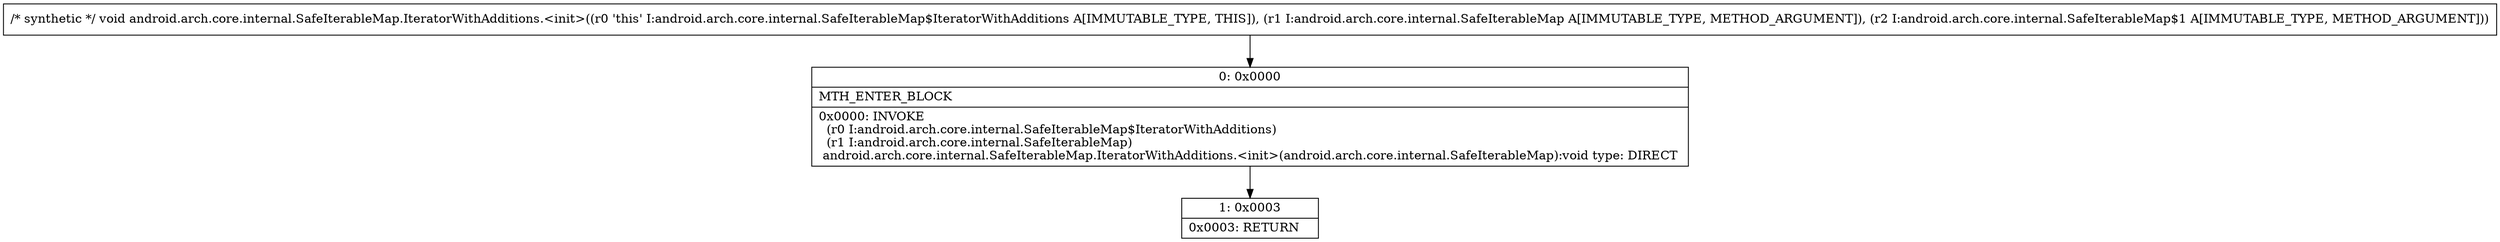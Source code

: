 digraph "CFG forandroid.arch.core.internal.SafeIterableMap.IteratorWithAdditions.\<init\>(Landroid\/arch\/core\/internal\/SafeIterableMap;Landroid\/arch\/core\/internal\/SafeIterableMap$1;)V" {
Node_0 [shape=record,label="{0\:\ 0x0000|MTH_ENTER_BLOCK\l|0x0000: INVOKE  \l  (r0 I:android.arch.core.internal.SafeIterableMap$IteratorWithAdditions)\l  (r1 I:android.arch.core.internal.SafeIterableMap)\l android.arch.core.internal.SafeIterableMap.IteratorWithAdditions.\<init\>(android.arch.core.internal.SafeIterableMap):void type: DIRECT \l}"];
Node_1 [shape=record,label="{1\:\ 0x0003|0x0003: RETURN   \l}"];
MethodNode[shape=record,label="{\/* synthetic *\/ void android.arch.core.internal.SafeIterableMap.IteratorWithAdditions.\<init\>((r0 'this' I:android.arch.core.internal.SafeIterableMap$IteratorWithAdditions A[IMMUTABLE_TYPE, THIS]), (r1 I:android.arch.core.internal.SafeIterableMap A[IMMUTABLE_TYPE, METHOD_ARGUMENT]), (r2 I:android.arch.core.internal.SafeIterableMap$1 A[IMMUTABLE_TYPE, METHOD_ARGUMENT])) }"];
MethodNode -> Node_0;
Node_0 -> Node_1;
}


